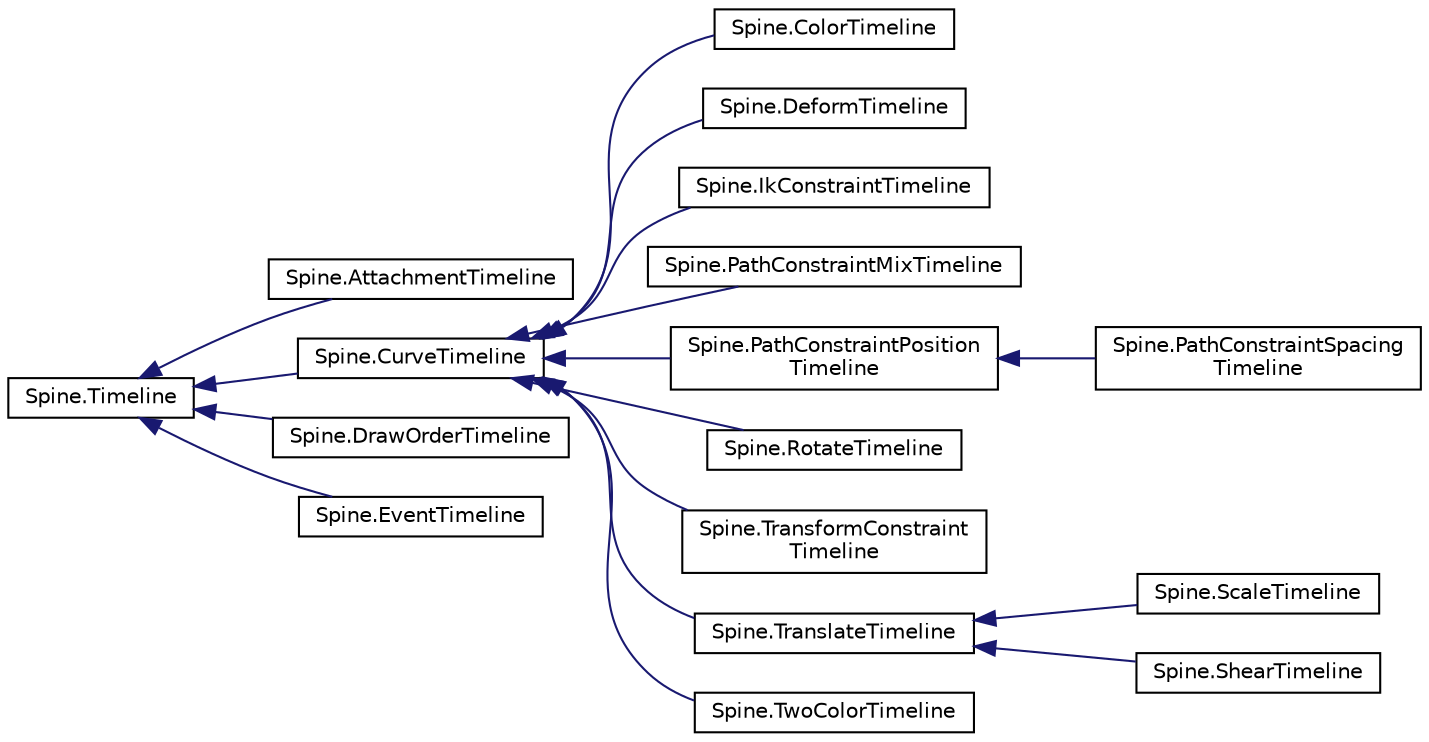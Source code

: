 digraph "그래픽컬한 클래스 계통도"
{
 // LATEX_PDF_SIZE
  edge [fontname="Helvetica",fontsize="10",labelfontname="Helvetica",labelfontsize="10"];
  node [fontname="Helvetica",fontsize="10",shape=record];
  rankdir="LR";
  Node0 [label="Spine.Timeline",height=0.2,width=0.4,color="black", fillcolor="white", style="filled",URL="$interface_spine_1_1_timeline.html",tooltip=" "];
  Node0 -> Node1 [dir="back",color="midnightblue",fontsize="10",style="solid",fontname="Helvetica"];
  Node1 [label="Spine.AttachmentTimeline",height=0.2,width=0.4,color="black", fillcolor="white", style="filled",URL="$class_spine_1_1_attachment_timeline.html",tooltip=" "];
  Node0 -> Node2 [dir="back",color="midnightblue",fontsize="10",style="solid",fontname="Helvetica"];
  Node2 [label="Spine.CurveTimeline",height=0.2,width=0.4,color="black", fillcolor="white", style="filled",URL="$class_spine_1_1_curve_timeline.html",tooltip="Base class for frames that use an interpolation bezier curve."];
  Node2 -> Node3 [dir="back",color="midnightblue",fontsize="10",style="solid",fontname="Helvetica"];
  Node3 [label="Spine.ColorTimeline",height=0.2,width=0.4,color="black", fillcolor="white", style="filled",URL="$class_spine_1_1_color_timeline.html",tooltip=" "];
  Node2 -> Node4 [dir="back",color="midnightblue",fontsize="10",style="solid",fontname="Helvetica"];
  Node4 [label="Spine.DeformTimeline",height=0.2,width=0.4,color="black", fillcolor="white", style="filled",URL="$class_spine_1_1_deform_timeline.html",tooltip=" "];
  Node2 -> Node5 [dir="back",color="midnightblue",fontsize="10",style="solid",fontname="Helvetica"];
  Node5 [label="Spine.IkConstraintTimeline",height=0.2,width=0.4,color="black", fillcolor="white", style="filled",URL="$class_spine_1_1_ik_constraint_timeline.html",tooltip=" "];
  Node2 -> Node6 [dir="back",color="midnightblue",fontsize="10",style="solid",fontname="Helvetica"];
  Node6 [label="Spine.PathConstraintMixTimeline",height=0.2,width=0.4,color="black", fillcolor="white", style="filled",URL="$class_spine_1_1_path_constraint_mix_timeline.html",tooltip=" "];
  Node2 -> Node7 [dir="back",color="midnightblue",fontsize="10",style="solid",fontname="Helvetica"];
  Node7 [label="Spine.PathConstraintPosition\lTimeline",height=0.2,width=0.4,color="black", fillcolor="white", style="filled",URL="$class_spine_1_1_path_constraint_position_timeline.html",tooltip=" "];
  Node7 -> Node8 [dir="back",color="midnightblue",fontsize="10",style="solid",fontname="Helvetica"];
  Node8 [label="Spine.PathConstraintSpacing\lTimeline",height=0.2,width=0.4,color="black", fillcolor="white", style="filled",URL="$class_spine_1_1_path_constraint_spacing_timeline.html",tooltip=" "];
  Node2 -> Node9 [dir="back",color="midnightblue",fontsize="10",style="solid",fontname="Helvetica"];
  Node9 [label="Spine.RotateTimeline",height=0.2,width=0.4,color="black", fillcolor="white", style="filled",URL="$class_spine_1_1_rotate_timeline.html",tooltip=" "];
  Node2 -> Node10 [dir="back",color="midnightblue",fontsize="10",style="solid",fontname="Helvetica"];
  Node10 [label="Spine.TransformConstraint\lTimeline",height=0.2,width=0.4,color="black", fillcolor="white", style="filled",URL="$class_spine_1_1_transform_constraint_timeline.html",tooltip=" "];
  Node2 -> Node11 [dir="back",color="midnightblue",fontsize="10",style="solid",fontname="Helvetica"];
  Node11 [label="Spine.TranslateTimeline",height=0.2,width=0.4,color="black", fillcolor="white", style="filled",URL="$class_spine_1_1_translate_timeline.html",tooltip=" "];
  Node11 -> Node12 [dir="back",color="midnightblue",fontsize="10",style="solid",fontname="Helvetica"];
  Node12 [label="Spine.ScaleTimeline",height=0.2,width=0.4,color="black", fillcolor="white", style="filled",URL="$class_spine_1_1_scale_timeline.html",tooltip=" "];
  Node11 -> Node13 [dir="back",color="midnightblue",fontsize="10",style="solid",fontname="Helvetica"];
  Node13 [label="Spine.ShearTimeline",height=0.2,width=0.4,color="black", fillcolor="white", style="filled",URL="$class_spine_1_1_shear_timeline.html",tooltip=" "];
  Node2 -> Node14 [dir="back",color="midnightblue",fontsize="10",style="solid",fontname="Helvetica"];
  Node14 [label="Spine.TwoColorTimeline",height=0.2,width=0.4,color="black", fillcolor="white", style="filled",URL="$class_spine_1_1_two_color_timeline.html",tooltip=" "];
  Node0 -> Node15 [dir="back",color="midnightblue",fontsize="10",style="solid",fontname="Helvetica"];
  Node15 [label="Spine.DrawOrderTimeline",height=0.2,width=0.4,color="black", fillcolor="white", style="filled",URL="$class_spine_1_1_draw_order_timeline.html",tooltip=" "];
  Node0 -> Node16 [dir="back",color="midnightblue",fontsize="10",style="solid",fontname="Helvetica"];
  Node16 [label="Spine.EventTimeline",height=0.2,width=0.4,color="black", fillcolor="white", style="filled",URL="$class_spine_1_1_event_timeline.html",tooltip=" "];
}
